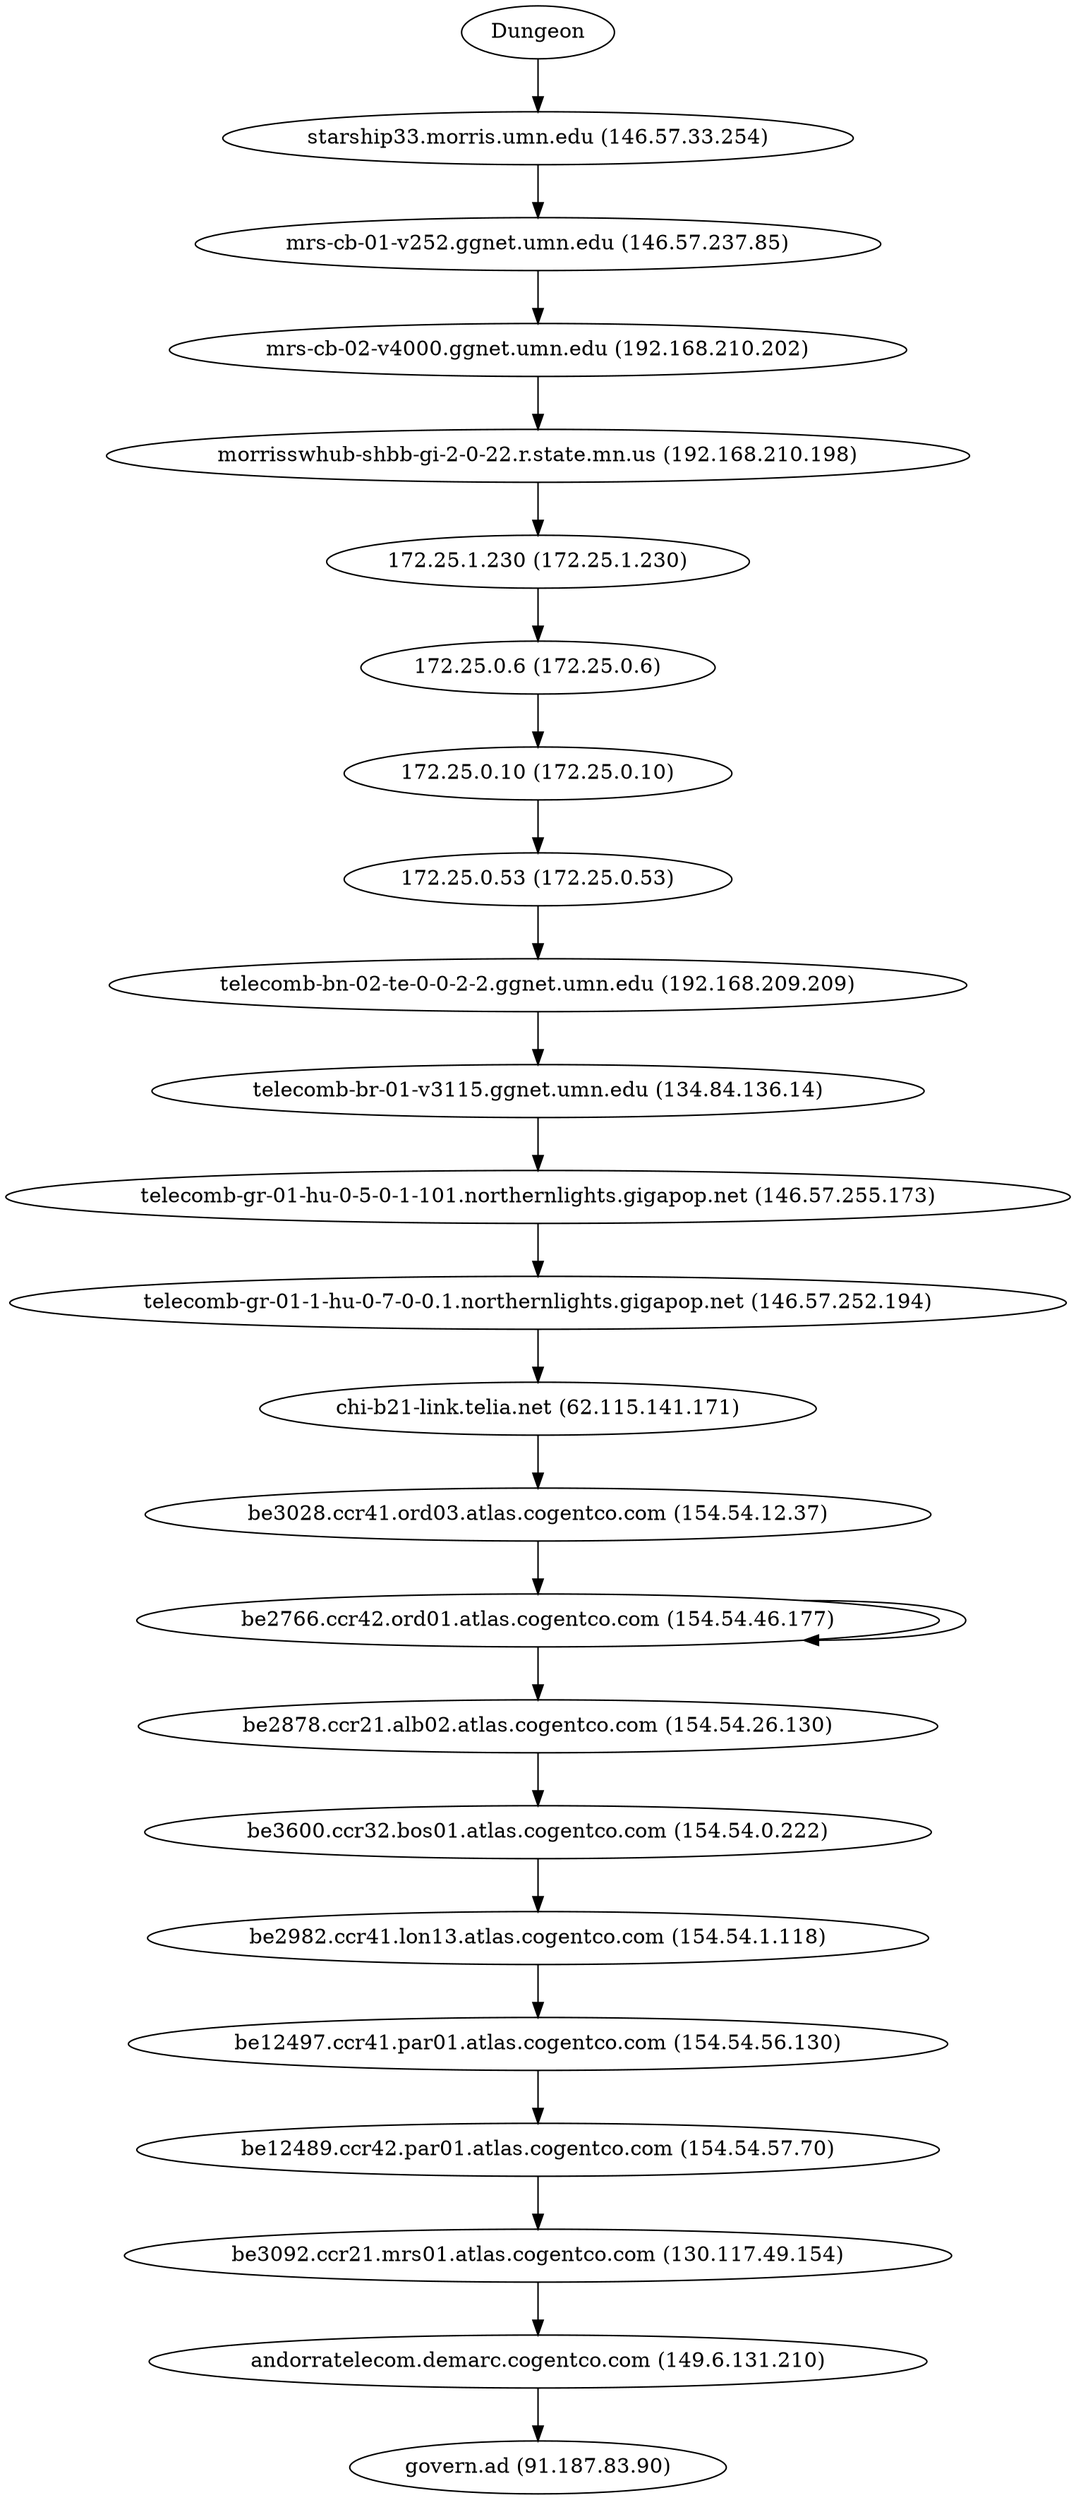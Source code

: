 digraph network {

// traceroute to govern.ad (91.187.83.90), 60 hops max, 60 byte packets
"Dungeon" -> "starship33.morris.umn.edu (146.57.33.254)";
"starship33.morris.umn.edu (146.57.33.254)" -> "mrs-cb-01-v252.ggnet.umn.edu (146.57.237.85)";
"mrs-cb-01-v252.ggnet.umn.edu (146.57.237.85)" -> "mrs-cb-02-v4000.ggnet.umn.edu (192.168.210.202)";
"mrs-cb-02-v4000.ggnet.umn.edu (192.168.210.202)" -> "morrisswhub-shbb-gi-2-0-22.r.state.mn.us (192.168.210.198)";
"morrisswhub-shbb-gi-2-0-22.r.state.mn.us (192.168.210.198)" -> "172.25.1.230 (172.25.1.230)";
"172.25.1.230 (172.25.1.230)" -> "172.25.0.6 (172.25.0.6)";
"172.25.0.6 (172.25.0.6)" -> "172.25.0.10 (172.25.0.10)";
"172.25.0.10 (172.25.0.10)" -> "172.25.0.53 (172.25.0.53)";
"172.25.0.53 (172.25.0.53)" -> "telecomb-bn-02-te-0-0-2-2.ggnet.umn.edu (192.168.209.209)";
"telecomb-bn-02-te-0-0-2-2.ggnet.umn.edu (192.168.209.209)" -> "telecomb-br-01-v3115.ggnet.umn.edu (134.84.136.14)";
"telecomb-br-01-v3115.ggnet.umn.edu (134.84.136.14)" -> "telecomb-gr-01-hu-0-5-0-1-101.northernlights.gigapop.net (146.57.255.173)";
"telecomb-gr-01-hu-0-5-0-1-101.northernlights.gigapop.net (146.57.255.173)" -> "telecomb-gr-01-1-hu-0-7-0-0.1.northernlights.gigapop.net (146.57.252.194)";
"telecomb-gr-01-1-hu-0-7-0-0.1.northernlights.gigapop.net (146.57.252.194)" -> "chi-b21-link.telia.net (62.115.141.171)";
"chi-b21-link.telia.net (62.115.141.171)" -> "be3028.ccr41.ord03.atlas.cogentco.com (154.54.12.37)";
"be3028.ccr41.ord03.atlas.cogentco.com (154.54.12.37)" -> "be2766.ccr42.ord01.atlas.cogentco.com (154.54.46.177)";
"be2766.ccr42.ord01.atlas.cogentco.com (154.54.46.177)" -> "be2766.ccr42.ord01.atlas.cogentco.com (154.54.46.177)";
"be2766.ccr42.ord01.atlas.cogentco.com (154.54.46.177)" -> "be2878.ccr21.alb02.atlas.cogentco.com (154.54.26.130)";
"be2878.ccr21.alb02.atlas.cogentco.com (154.54.26.130)" -> "be3600.ccr32.bos01.atlas.cogentco.com (154.54.0.222)";
"be3600.ccr32.bos01.atlas.cogentco.com (154.54.0.222)" -> "be2982.ccr41.lon13.atlas.cogentco.com (154.54.1.118)";
"be2982.ccr41.lon13.atlas.cogentco.com (154.54.1.118)" -> "be12497.ccr41.par01.atlas.cogentco.com (154.54.56.130)";
"be12497.ccr41.par01.atlas.cogentco.com (154.54.56.130)" -> "be12489.ccr42.par01.atlas.cogentco.com (154.54.57.70)";
"be12489.ccr42.par01.atlas.cogentco.com (154.54.57.70)" -> "be3092.ccr21.mrs01.atlas.cogentco.com (130.117.49.154)";
"be3092.ccr21.mrs01.atlas.cogentco.com (130.117.49.154)" -> "andorratelecom.demarc.cogentco.com (149.6.131.210)";
"andorratelecom.demarc.cogentco.com (149.6.131.210)" -> "govern.ad (91.187.83.90)";
}
